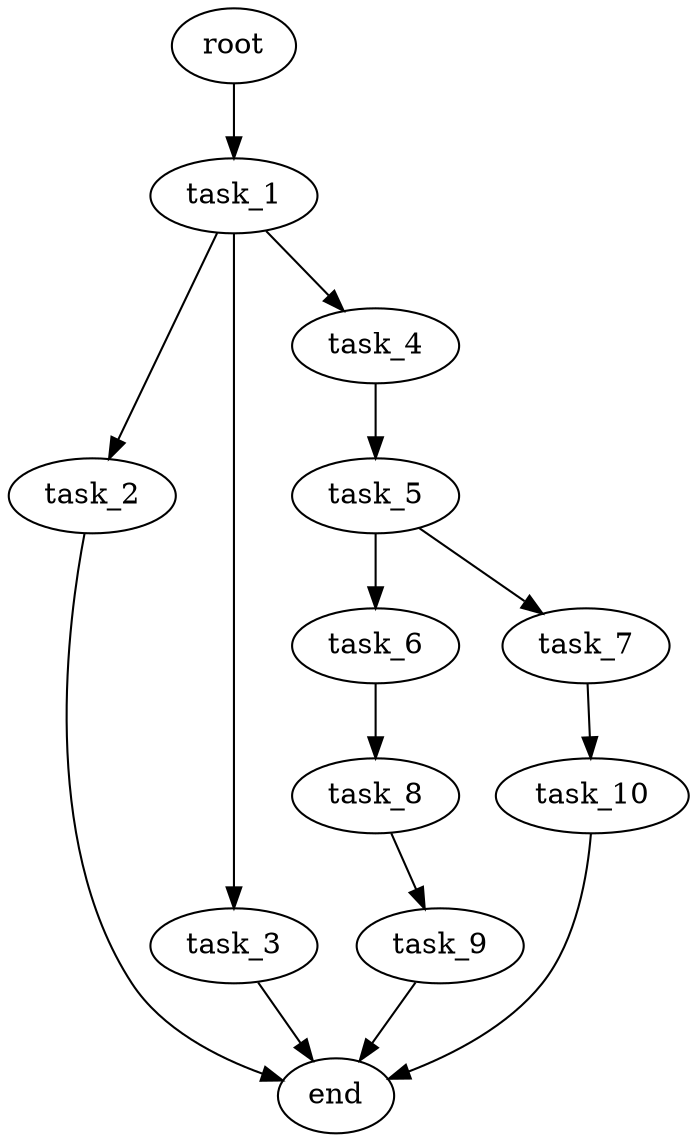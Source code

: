 digraph G {
  root [size="0.000000e+00"];
  task_1 [size="6.476700e+09"];
  task_2 [size="9.084206e+09"];
  task_3 [size="8.266485e+09"];
  task_4 [size="7.150270e+08"];
  task_5 [size="1.660062e+09"];
  task_6 [size="3.076811e+09"];
  task_7 [size="7.489828e+09"];
  task_8 [size="5.692501e+09"];
  task_9 [size="2.886817e+09"];
  task_10 [size="1.244412e+09"];
  end [size="0.000000e+00"];

  root -> task_1 [size="1.000000e-12"];
  task_1 -> task_2 [size="9.084206e+08"];
  task_1 -> task_3 [size="8.266485e+08"];
  task_1 -> task_4 [size="7.150270e+07"];
  task_2 -> end [size="1.000000e-12"];
  task_3 -> end [size="1.000000e-12"];
  task_4 -> task_5 [size="1.660062e+08"];
  task_5 -> task_6 [size="3.076811e+08"];
  task_5 -> task_7 [size="7.489828e+08"];
  task_6 -> task_8 [size="5.692501e+08"];
  task_7 -> task_10 [size="1.244412e+08"];
  task_8 -> task_9 [size="2.886817e+08"];
  task_9 -> end [size="1.000000e-12"];
  task_10 -> end [size="1.000000e-12"];
}
